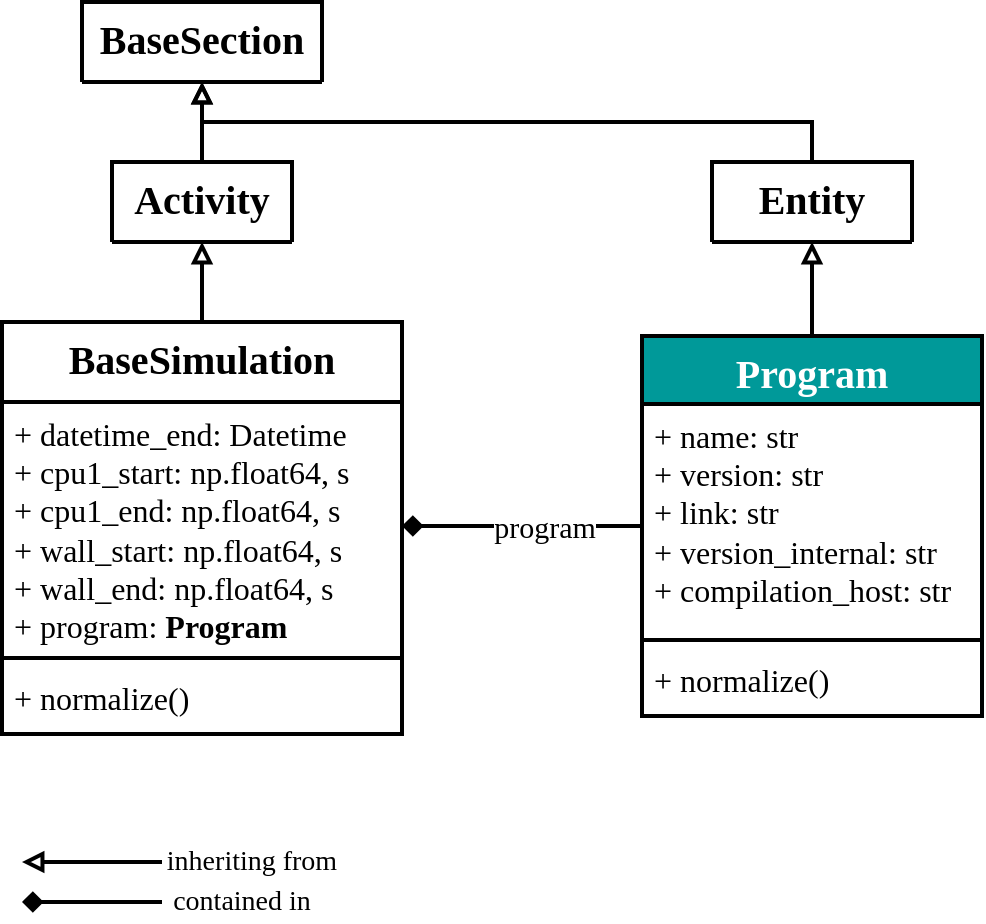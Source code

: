 <mxfile version="24.0.4" type="device">
  <diagram name="Page-1" id="y-7d6MHpmnTL7HZYriRI">
    <mxGraphModel dx="939" dy="1681" grid="1" gridSize="10" guides="1" tooltips="1" connect="1" arrows="1" fold="1" page="1" pageScale="1" pageWidth="850" pageHeight="1100" math="0" shadow="0">
      <root>
        <mxCell id="0" />
        <mxCell id="1" parent="0" />
        <mxCell id="Eo4oD8oEYdF83mtFnDHt-1" value="&lt;font style=&quot;font-size: 15px;&quot;&gt;program&lt;/font&gt;" style="edgeStyle=orthogonalEdgeStyle;rounded=0;orthogonalLoop=1;jettySize=auto;html=1;endArrow=diamond;endFill=1;fontFamily=Titillium Web;entryX=1;entryY=0.5;entryDx=0;entryDy=0;strokeWidth=2;" edge="1" parent="1" source="Eo4oD8oEYdF83mtFnDHt-14" target="Eo4oD8oEYdF83mtFnDHt-29">
          <mxGeometry x="-0.18" relative="1" as="geometry">
            <mxPoint as="offset" />
            <mxPoint x="430" y="420" as="sourcePoint" />
            <mxPoint x="310" y="397.966" as="targetPoint" />
          </mxGeometry>
        </mxCell>
        <mxCell id="Eo4oD8oEYdF83mtFnDHt-2" style="edgeStyle=orthogonalEdgeStyle;rounded=0;orthogonalLoop=1;jettySize=auto;html=1;entryX=0.5;entryY=1;entryDx=0;entryDy=0;endArrow=block;endFill=0;fontFamily=Titillium Web;strokeWidth=2;" edge="1" parent="1" source="Eo4oD8oEYdF83mtFnDHt-14" target="Eo4oD8oEYdF83mtFnDHt-4">
          <mxGeometry relative="1" as="geometry">
            <mxPoint x="430" y="220" as="sourcePoint" />
          </mxGeometry>
        </mxCell>
        <mxCell id="Eo4oD8oEYdF83mtFnDHt-3" style="edgeStyle=orthogonalEdgeStyle;rounded=0;orthogonalLoop=1;jettySize=auto;html=1;exitX=0.5;exitY=0;exitDx=0;exitDy=0;endArrow=block;endFill=0;fontFamily=Titillium Web;strokeWidth=2;" edge="1" parent="1" source="Eo4oD8oEYdF83mtFnDHt-4" target="Eo4oD8oEYdF83mtFnDHt-24">
          <mxGeometry relative="1" as="geometry">
            <mxPoint x="310" y="62.034" as="targetPoint" />
          </mxGeometry>
        </mxCell>
        <mxCell id="Eo4oD8oEYdF83mtFnDHt-4" value="&lt;font style=&quot;font-size: 20px;&quot;&gt;Entity&lt;/font&gt;" style="swimlane;fontStyle=1;align=center;verticalAlign=top;childLayout=stackLayout;horizontal=1;startSize=40;horizontalStack=0;resizeParent=1;resizeParentMax=0;resizeLast=0;collapsible=1;marginBottom=0;whiteSpace=wrap;html=1;fontFamily=Titillium Web;strokeWidth=2;" vertex="1" collapsed="1" parent="1">
          <mxGeometry x="395" y="80" width="100" height="40" as="geometry">
            <mxRectangle x="370" y="87" width="120" height="41" as="alternateBounds" />
          </mxGeometry>
        </mxCell>
        <mxCell id="Eo4oD8oEYdF83mtFnDHt-5" value="" style="line;strokeWidth=2;fillColor=none;align=left;verticalAlign=middle;spacingTop=-1;spacingLeft=3;spacingRight=3;rotatable=0;labelPosition=right;points=[];portConstraint=eastwest;strokeColor=inherit;fontFamily=Titillium Web;" vertex="1" parent="Eo4oD8oEYdF83mtFnDHt-4">
          <mxGeometry y="33" width="120" height="8" as="geometry" />
        </mxCell>
        <mxCell id="Eo4oD8oEYdF83mtFnDHt-14" value="&lt;font color=&quot;#ffffff&quot; style=&quot;font-size: 20px;&quot;&gt;Program&lt;/font&gt;" style="swimlane;fontStyle=1;align=center;verticalAlign=top;childLayout=stackLayout;horizontal=1;startSize=34;horizontalStack=0;resizeParent=1;resizeParentMax=0;resizeLast=0;collapsible=1;marginBottom=0;whiteSpace=wrap;html=1;fontFamily=Titillium Web;strokeWidth=2;strokeColor=#000000;fillColor=#009999;" vertex="1" parent="1">
          <mxGeometry x="360" y="167" width="170" height="190" as="geometry">
            <mxRectangle x="790" y="120" width="80" height="30" as="alternateBounds" />
          </mxGeometry>
        </mxCell>
        <mxCell id="Eo4oD8oEYdF83mtFnDHt-15" value="&lt;div style=&quot;font-size: 16px;&quot;&gt;&lt;font style=&quot;font-size: 16px;&quot;&gt;+ name: str&lt;/font&gt;&lt;/div&gt;&lt;div style=&quot;font-size: 16px;&quot;&gt;&lt;font style=&quot;font-size: 16px;&quot;&gt;+ version: str&lt;/font&gt;&lt;/div&gt;&lt;div style=&quot;font-size: 16px;&quot;&gt;&lt;font style=&quot;font-size: 16px;&quot;&gt;+ link: str&lt;/font&gt;&lt;/div&gt;&lt;div style=&quot;font-size: 16px;&quot;&gt;&lt;font style=&quot;font-size: 16px;&quot;&gt;+ version_internal: str&lt;/font&gt;&lt;/div&gt;&lt;div style=&quot;font-size: 16px;&quot;&gt;&lt;font style=&quot;font-size: 16px;&quot;&gt;+ compilation_host: str&lt;/font&gt;&lt;/div&gt;" style="text;strokeColor=none;fillColor=none;align=left;verticalAlign=top;spacingLeft=4;spacingRight=4;overflow=hidden;rotatable=0;points=[[0,0.5],[1,0.5]];portConstraint=eastwest;whiteSpace=wrap;html=1;fontFamily=Titillium Web;" vertex="1" parent="Eo4oD8oEYdF83mtFnDHt-14">
          <mxGeometry y="34" width="170" height="114" as="geometry" />
        </mxCell>
        <mxCell id="Eo4oD8oEYdF83mtFnDHt-16" value="" style="line;strokeWidth=2;fillColor=none;align=left;verticalAlign=middle;spacingTop=-1;spacingLeft=3;spacingRight=3;rotatable=0;labelPosition=right;points=[];portConstraint=eastwest;strokeColor=inherit;fontFamily=Titillium Web;" vertex="1" parent="Eo4oD8oEYdF83mtFnDHt-14">
          <mxGeometry y="148" width="170" height="8" as="geometry" />
        </mxCell>
        <mxCell id="Eo4oD8oEYdF83mtFnDHt-17" value="&lt;font style=&quot;font-size: 16px;&quot;&gt;+ normalize()&lt;/font&gt;" style="text;strokeColor=none;fillColor=none;align=left;verticalAlign=top;spacingLeft=4;spacingRight=4;overflow=hidden;rotatable=0;points=[[0,0.5],[1,0.5]];portConstraint=eastwest;whiteSpace=wrap;html=1;fontFamily=Titillium Web;" vertex="1" parent="Eo4oD8oEYdF83mtFnDHt-14">
          <mxGeometry y="156" width="170" height="34" as="geometry" />
        </mxCell>
        <mxCell id="Eo4oD8oEYdF83mtFnDHt-18" style="edgeStyle=orthogonalEdgeStyle;rounded=0;orthogonalLoop=1;jettySize=auto;html=1;exitX=0.5;exitY=0;exitDx=0;exitDy=0;endArrow=block;endFill=0;fontFamily=Titillium Web;strokeWidth=2;" edge="1" parent="1" source="Eo4oD8oEYdF83mtFnDHt-19" target="Eo4oD8oEYdF83mtFnDHt-24">
          <mxGeometry relative="1" as="geometry" />
        </mxCell>
        <mxCell id="Eo4oD8oEYdF83mtFnDHt-19" value="&lt;font style=&quot;font-size: 20px;&quot;&gt;Activity&lt;/font&gt;" style="swimlane;fontStyle=1;align=center;verticalAlign=top;childLayout=stackLayout;horizontal=1;startSize=40;horizontalStack=0;resizeParent=1;resizeParentMax=0;resizeLast=0;collapsible=1;marginBottom=0;whiteSpace=wrap;html=1;fontFamily=Titillium Web;strokeWidth=2;" vertex="1" collapsed="1" parent="1">
          <mxGeometry x="95" y="80" width="90" height="40" as="geometry">
            <mxRectangle x="340" y="40" width="170" height="176" as="alternateBounds" />
          </mxGeometry>
        </mxCell>
        <mxCell id="Eo4oD8oEYdF83mtFnDHt-20" value="&lt;div style=&quot;font-size: 16px;&quot;&gt;&lt;font style=&quot;font-size: 16px;&quot;&gt;+ datetime: Datetime&lt;/font&gt;&lt;/div&gt;&lt;div style=&quot;font-size: 16px;&quot;&gt;&lt;font style=&quot;font-size: 16px;&quot;&gt;+ method: str&lt;/font&gt;&lt;/div&gt;&lt;div style=&quot;font-size: 16px;&quot;&gt;&lt;font style=&quot;font-size: 16px;&quot;&gt;+ location: str&lt;/font&gt;&lt;/div&gt;&lt;div style=&quot;font-size: 16px;&quot;&gt;&lt;font style=&quot;font-size: 16px;&quot;&gt;+ steps: &lt;b style=&quot;&quot;&gt;ActivityStep&lt;/b&gt;&lt;/font&gt;&lt;br&gt;&lt;/div&gt;" style="text;strokeColor=none;fillColor=none;align=left;verticalAlign=top;spacingLeft=4;spacingRight=4;overflow=hidden;rotatable=0;points=[[0,0.5],[1,0.5]];portConstraint=eastwest;whiteSpace=wrap;html=1;fontFamily=Titillium Web;" vertex="1" parent="Eo4oD8oEYdF83mtFnDHt-19">
          <mxGeometry y="40" width="170" height="94" as="geometry" />
        </mxCell>
        <mxCell id="Eo4oD8oEYdF83mtFnDHt-21" value="" style="line;strokeWidth=2;fillColor=none;align=left;verticalAlign=middle;spacingTop=-1;spacingLeft=3;spacingRight=3;rotatable=0;labelPosition=right;points=[];portConstraint=eastwest;strokeColor=inherit;fontFamily=Titillium Web;" vertex="1" parent="Eo4oD8oEYdF83mtFnDHt-19">
          <mxGeometry y="134" width="170" height="8" as="geometry" />
        </mxCell>
        <mxCell id="Eo4oD8oEYdF83mtFnDHt-22" value="&lt;font style=&quot;font-size: 16px;&quot;&gt;+ normalize()&lt;/font&gt;" style="text;strokeColor=none;fillColor=none;align=left;verticalAlign=top;spacingLeft=4;spacingRight=4;overflow=hidden;rotatable=0;points=[[0,0.5],[1,0.5]];portConstraint=eastwest;whiteSpace=wrap;html=1;fontFamily=Titillium Web;" vertex="1" parent="Eo4oD8oEYdF83mtFnDHt-19">
          <mxGeometry y="142" width="170" height="34" as="geometry" />
        </mxCell>
        <mxCell id="Eo4oD8oEYdF83mtFnDHt-23" style="edgeStyle=orthogonalEdgeStyle;rounded=0;orthogonalLoop=1;jettySize=auto;html=1;entryX=0.5;entryY=1;entryDx=0;entryDy=0;endArrow=block;endFill=0;fontFamily=Titillium Web;exitX=0.5;exitY=0;exitDx=0;exitDy=0;strokeWidth=2;" edge="1" parent="1" source="Eo4oD8oEYdF83mtFnDHt-28" target="Eo4oD8oEYdF83mtFnDHt-19">
          <mxGeometry relative="1" as="geometry">
            <mxPoint x="160" y="350" as="sourcePoint" />
          </mxGeometry>
        </mxCell>
        <mxCell id="Eo4oD8oEYdF83mtFnDHt-24" value="&lt;font style=&quot;font-size: 20px;&quot;&gt;BaseSection&lt;/font&gt;" style="swimlane;fontStyle=1;align=center;verticalAlign=top;childLayout=stackLayout;horizontal=1;startSize=40;horizontalStack=0;resizeParent=1;resizeParentMax=0;resizeLast=0;collapsible=1;marginBottom=0;whiteSpace=wrap;html=1;fontFamily=Titillium Web;strokeWidth=2;" vertex="1" collapsed="1" parent="1">
          <mxGeometry x="80" width="120" height="40" as="geometry">
            <mxRectangle x="160" width="160" height="176" as="alternateBounds" />
          </mxGeometry>
        </mxCell>
        <mxCell id="Eo4oD8oEYdF83mtFnDHt-25" value="&lt;div style=&quot;font-size: 16px;&quot;&gt;&lt;font style=&quot;font-size: 16px;&quot;&gt;+ name: str&lt;/font&gt;&lt;/div&gt;&lt;div style=&quot;font-size: 16px;&quot;&gt;&lt;font style=&quot;font-size: 16px;&quot;&gt;+ datetime: Datetime&lt;/font&gt;&lt;/div&gt;&lt;div style=&quot;font-size: 16px;&quot;&gt;&lt;font style=&quot;font-size: 16px;&quot;&gt;+ lab_id: str&lt;/font&gt;&lt;/div&gt;&lt;div style=&quot;font-size: 16px;&quot;&gt;&lt;font style=&quot;font-size: 16px;&quot;&gt;+ description: str&lt;/font&gt;&lt;br&gt;&lt;/div&gt;" style="text;strokeColor=none;fillColor=none;align=left;verticalAlign=top;spacingLeft=4;spacingRight=4;overflow=hidden;rotatable=0;points=[[0,0.5],[1,0.5]];portConstraint=eastwest;whiteSpace=wrap;html=1;fontFamily=Titillium Web;" vertex="1" parent="Eo4oD8oEYdF83mtFnDHt-24">
          <mxGeometry y="40" width="160" height="94" as="geometry" />
        </mxCell>
        <mxCell id="Eo4oD8oEYdF83mtFnDHt-26" value="" style="line;strokeWidth=2;fillColor=none;align=left;verticalAlign=middle;spacingTop=-1;spacingLeft=3;spacingRight=3;rotatable=0;labelPosition=right;points=[];portConstraint=eastwest;strokeColor=inherit;fontFamily=Titillium Web;" vertex="1" parent="Eo4oD8oEYdF83mtFnDHt-24">
          <mxGeometry y="134" width="160" height="8" as="geometry" />
        </mxCell>
        <mxCell id="Eo4oD8oEYdF83mtFnDHt-27" value="&lt;font style=&quot;font-size: 16px;&quot;&gt;+ normalize()&lt;/font&gt;" style="text;strokeColor=none;fillColor=none;align=left;verticalAlign=top;spacingLeft=4;spacingRight=4;overflow=hidden;rotatable=0;points=[[0,0.5],[1,0.5]];portConstraint=eastwest;whiteSpace=wrap;html=1;fontFamily=Titillium Web;" vertex="1" parent="Eo4oD8oEYdF83mtFnDHt-24">
          <mxGeometry y="142" width="160" height="34" as="geometry" />
        </mxCell>
        <mxCell id="Eo4oD8oEYdF83mtFnDHt-28" value="&lt;font style=&quot;font-size: 20px;&quot;&gt;BaseSimulation&lt;/font&gt;" style="swimlane;fontStyle=1;align=center;verticalAlign=top;childLayout=stackLayout;horizontal=1;startSize=40;horizontalStack=0;resizeParent=1;resizeParentMax=0;resizeLast=0;collapsible=1;marginBottom=0;whiteSpace=wrap;html=1;fontFamily=Titillium Web;strokeWidth=2;" vertex="1" parent="1">
          <mxGeometry x="40" y="160" width="200" height="206" as="geometry">
            <mxRectangle x="790" y="120" width="80" height="30" as="alternateBounds" />
          </mxGeometry>
        </mxCell>
        <mxCell id="Eo4oD8oEYdF83mtFnDHt-29" value="&lt;div style=&quot;font-size: 16px;&quot;&gt;&lt;font style=&quot;font-size: 16px;&quot;&gt;+ datetime_end: Datetime&lt;/font&gt;&lt;/div&gt;&lt;div style=&quot;font-size: 16px;&quot;&gt;&lt;font style=&quot;font-size: 16px;&quot;&gt;+ cpu1_start: np.float64, s&lt;/font&gt;&lt;/div&gt;&lt;div style=&quot;font-size: 16px;&quot;&gt;&lt;font style=&quot;font-size: 16px;&quot;&gt;+ cpu1_end: np.float64, s&lt;/font&gt;&lt;/div&gt;&lt;div style=&quot;font-size: 16px;&quot;&gt;&lt;font style=&quot;font-size: 16px;&quot;&gt;+ wall_start: np.float64, s&lt;/font&gt;&lt;/div&gt;&lt;div style=&quot;font-size: 16px;&quot;&gt;&lt;font style=&quot;font-size: 16px;&quot;&gt;+ wall_end: np.float64, s&lt;/font&gt;&lt;/div&gt;&lt;div style=&quot;font-size: 16px;&quot;&gt;&lt;font style=&quot;font-size: 16px;&quot;&gt;+ program: &lt;b style=&quot;&quot;&gt;Program&lt;/b&gt;&lt;/font&gt;&lt;br&gt;&lt;/div&gt;" style="text;strokeColor=none;fillColor=none;align=left;verticalAlign=top;spacingLeft=4;spacingRight=4;overflow=hidden;rotatable=0;points=[[0,0.5],[1,0.5]];portConstraint=eastwest;whiteSpace=wrap;html=1;fontFamily=Titillium Web;" vertex="1" parent="Eo4oD8oEYdF83mtFnDHt-28">
          <mxGeometry y="40" width="200" height="124" as="geometry" />
        </mxCell>
        <mxCell id="Eo4oD8oEYdF83mtFnDHt-30" value="" style="line;strokeWidth=2;fillColor=none;align=left;verticalAlign=middle;spacingTop=-1;spacingLeft=3;spacingRight=3;rotatable=0;labelPosition=right;points=[];portConstraint=eastwest;strokeColor=inherit;fontFamily=Titillium Web;" vertex="1" parent="Eo4oD8oEYdF83mtFnDHt-28">
          <mxGeometry y="164" width="200" height="8" as="geometry" />
        </mxCell>
        <mxCell id="Eo4oD8oEYdF83mtFnDHt-31" value="&lt;font style=&quot;font-size: 16px;&quot;&gt;+ normalize()&lt;/font&gt;" style="text;strokeColor=none;fillColor=none;align=left;verticalAlign=top;spacingLeft=4;spacingRight=4;overflow=hidden;rotatable=0;points=[[0,0.5],[1,0.5]];portConstraint=eastwest;whiteSpace=wrap;html=1;fontFamily=Titillium Web;" vertex="1" parent="Eo4oD8oEYdF83mtFnDHt-28">
          <mxGeometry y="172" width="200" height="34" as="geometry" />
        </mxCell>
        <mxCell id="Eo4oD8oEYdF83mtFnDHt-34" value="" style="endArrow=none;html=1;rounded=0;strokeWidth=2;endFill=0;startArrow=block;startFill=0;" edge="1" parent="1">
          <mxGeometry width="50" height="50" relative="1" as="geometry">
            <mxPoint x="50" y="430" as="sourcePoint" />
            <mxPoint x="120" y="430" as="targetPoint" />
          </mxGeometry>
        </mxCell>
        <mxCell id="Eo4oD8oEYdF83mtFnDHt-35" value="&lt;font style=&quot;font-size: 14px;&quot; face=&quot;Titillium Web&quot;&gt;inheriting from&lt;/font&gt;" style="text;html=1;align=center;verticalAlign=middle;whiteSpace=wrap;rounded=0;" vertex="1" parent="1">
          <mxGeometry x="120" y="420" width="90" height="20" as="geometry" />
        </mxCell>
        <mxCell id="Eo4oD8oEYdF83mtFnDHt-36" value="" style="endArrow=none;html=1;rounded=0;strokeWidth=2;endFill=0;startArrow=diamond;startFill=1;" edge="1" parent="1">
          <mxGeometry width="50" height="50" relative="1" as="geometry">
            <mxPoint x="50" y="450" as="sourcePoint" />
            <mxPoint x="120" y="450" as="targetPoint" />
          </mxGeometry>
        </mxCell>
        <mxCell id="Eo4oD8oEYdF83mtFnDHt-37" value="&lt;font style=&quot;font-size: 14px;&quot; face=&quot;Titillium Web&quot;&gt;contained in&lt;/font&gt;" style="text;html=1;align=center;verticalAlign=middle;whiteSpace=wrap;rounded=0;" vertex="1" parent="1">
          <mxGeometry x="120" y="440" width="80" height="20" as="geometry" />
        </mxCell>
      </root>
    </mxGraphModel>
  </diagram>
</mxfile>
